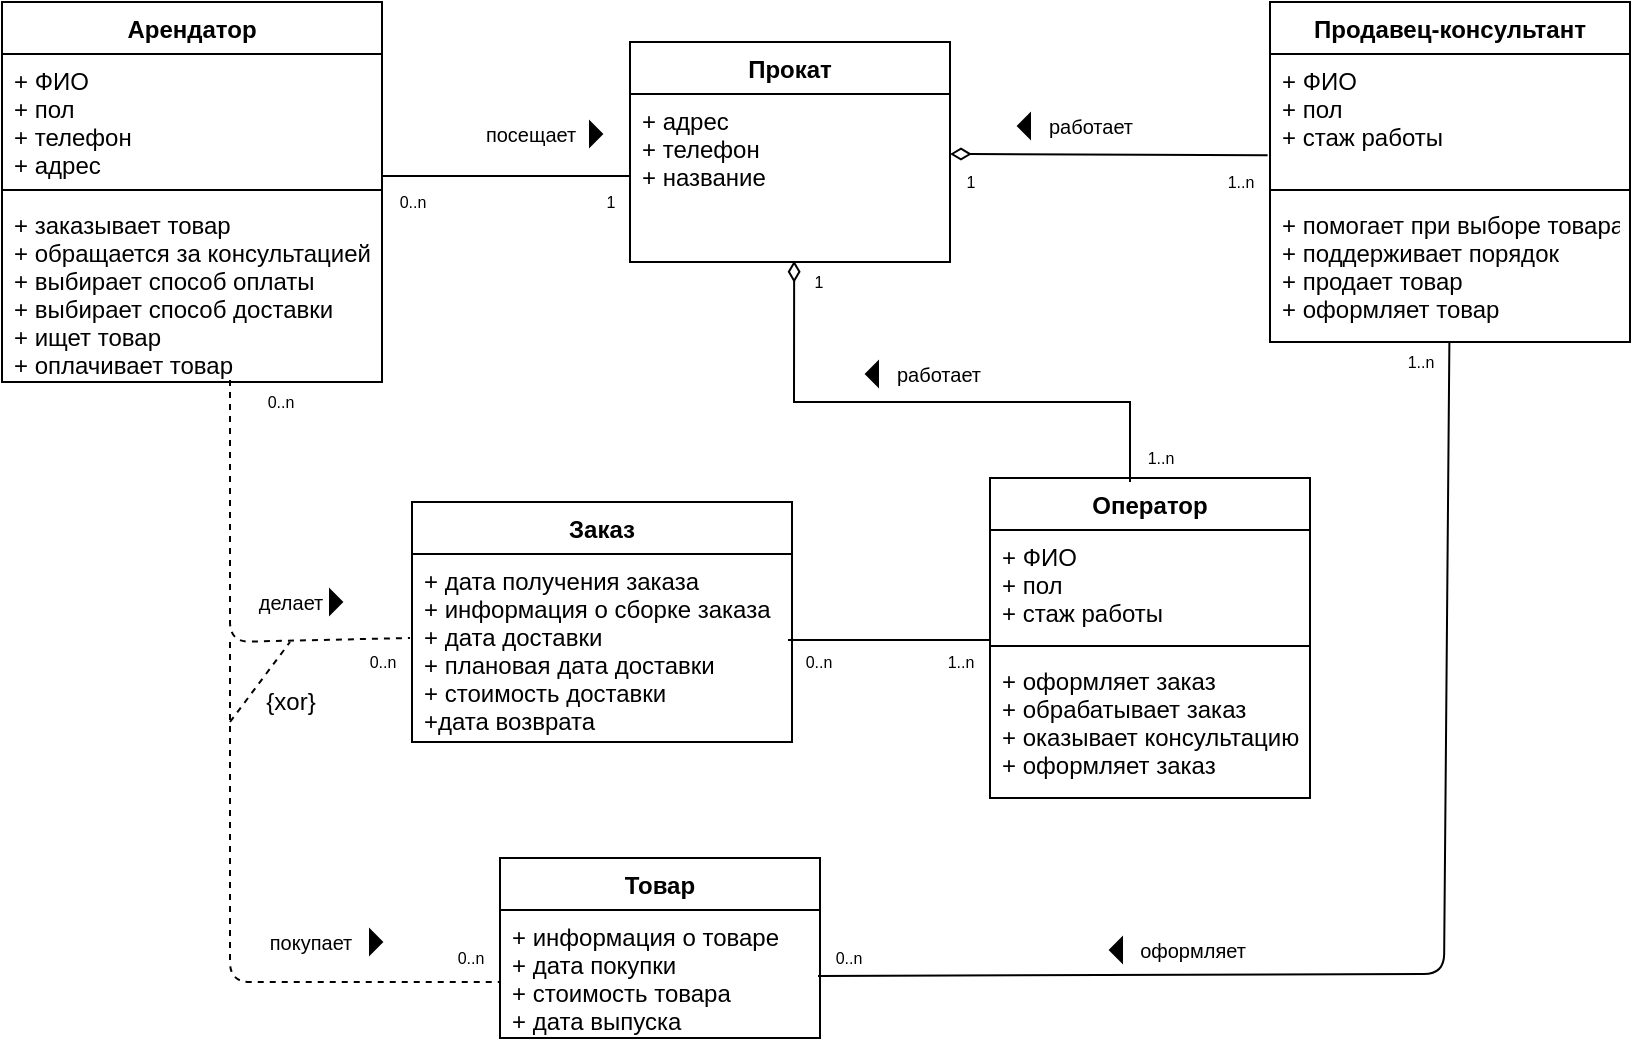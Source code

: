 <mxfile version="14.7.3" type="device"><diagram id="e0xcCmvYDdd5LekHM-2G" name="Page-1"><mxGraphModel dx="942" dy="558" grid="1" gridSize="10" guides="1" tooltips="1" connect="1" arrows="1" fold="1" page="1" pageScale="1" pageWidth="827" pageHeight="1169" math="0" shadow="0"><root><mxCell id="0"/><mxCell id="1" parent="0"/><mxCell id="TtjdpK1Vxb9fdw-xlZe1-1" value="Арендатор" style="swimlane;fontStyle=1;align=center;verticalAlign=top;childLayout=stackLayout;horizontal=1;startSize=26;horizontalStack=0;resizeParent=1;resizeParentMax=0;resizeLast=0;collapsible=1;marginBottom=0;" parent="1" vertex="1"><mxGeometry x="6" y="80" width="190" height="190" as="geometry"/></mxCell><mxCell id="TtjdpK1Vxb9fdw-xlZe1-2" value="+ ФИО&#10;+ пол&#10;+ телефон &#10;+ адрес" style="text;strokeColor=none;fillColor=none;align=left;verticalAlign=top;spacingLeft=4;spacingRight=4;overflow=hidden;rotatable=0;points=[[0,0.5],[1,0.5]];portConstraint=eastwest;" parent="TtjdpK1Vxb9fdw-xlZe1-1" vertex="1"><mxGeometry y="26" width="190" height="64" as="geometry"/></mxCell><mxCell id="TtjdpK1Vxb9fdw-xlZe1-3" value="" style="line;strokeWidth=1;fillColor=none;align=left;verticalAlign=middle;spacingTop=-1;spacingLeft=3;spacingRight=3;rotatable=0;labelPosition=right;points=[];portConstraint=eastwest;" parent="TtjdpK1Vxb9fdw-xlZe1-1" vertex="1"><mxGeometry y="90" width="190" height="8" as="geometry"/></mxCell><mxCell id="TtjdpK1Vxb9fdw-xlZe1-4" value="+ заказывает товар&#10;+ обращается за консультацией&#10;+ выбирает способ оплаты&#10;+ выбирает способ доставки&#10;+ ищет товар&#10;+ оплачивает товар" style="text;strokeColor=none;fillColor=none;align=left;verticalAlign=top;spacingLeft=4;spacingRight=4;overflow=hidden;rotatable=0;points=[[0,0.5],[1,0.5]];portConstraint=eastwest;" parent="TtjdpK1Vxb9fdw-xlZe1-1" vertex="1"><mxGeometry y="98" width="190" height="92" as="geometry"/></mxCell><mxCell id="TtjdpK1Vxb9fdw-xlZe1-5" value="Прокат" style="swimlane;fontStyle=1;align=center;verticalAlign=top;childLayout=stackLayout;horizontal=1;startSize=26;horizontalStack=0;resizeParent=1;resizeParentMax=0;resizeLast=0;collapsible=1;marginBottom=0;" parent="1" vertex="1"><mxGeometry x="320" y="100" width="160" height="110" as="geometry"/></mxCell><mxCell id="TtjdpK1Vxb9fdw-xlZe1-6" value="+ адрес&#10;+ телефон&#10;+ название" style="text;strokeColor=none;fillColor=none;align=left;verticalAlign=top;spacingLeft=4;spacingRight=4;overflow=hidden;rotatable=0;points=[[0,0.5],[1,0.5]];portConstraint=eastwest;" parent="TtjdpK1Vxb9fdw-xlZe1-5" vertex="1"><mxGeometry y="26" width="160" height="84" as="geometry"/></mxCell><mxCell id="TtjdpK1Vxb9fdw-xlZe1-11" value="Продавец-консультант" style="swimlane;fontStyle=1;align=center;verticalAlign=top;childLayout=stackLayout;horizontal=1;startSize=26;horizontalStack=0;resizeParent=1;resizeParentMax=0;resizeLast=0;collapsible=1;marginBottom=0;" parent="1" vertex="1"><mxGeometry x="640" y="80" width="180" height="170" as="geometry"/></mxCell><mxCell id="TtjdpK1Vxb9fdw-xlZe1-12" value="+ ФИО&#10;+ пол&#10;+ стаж работы" style="text;strokeColor=none;fillColor=none;align=left;verticalAlign=top;spacingLeft=4;spacingRight=4;overflow=hidden;rotatable=0;points=[[0,0.5],[1,0.5]];portConstraint=eastwest;" parent="TtjdpK1Vxb9fdw-xlZe1-11" vertex="1"><mxGeometry y="26" width="180" height="64" as="geometry"/></mxCell><mxCell id="TtjdpK1Vxb9fdw-xlZe1-13" value="" style="line;strokeWidth=1;fillColor=none;align=left;verticalAlign=middle;spacingTop=-1;spacingLeft=3;spacingRight=3;rotatable=0;labelPosition=right;points=[];portConstraint=eastwest;" parent="TtjdpK1Vxb9fdw-xlZe1-11" vertex="1"><mxGeometry y="90" width="180" height="8" as="geometry"/></mxCell><mxCell id="TtjdpK1Vxb9fdw-xlZe1-14" value="+ помогает при выборе товара&#10;+ поддерживает порядок&#10;+ продает товар&#10;+ оформляет товар" style="text;strokeColor=none;fillColor=none;align=left;verticalAlign=top;spacingLeft=4;spacingRight=4;overflow=hidden;rotatable=0;points=[[0,0.5],[1,0.5]];portConstraint=eastwest;" parent="TtjdpK1Vxb9fdw-xlZe1-11" vertex="1"><mxGeometry y="98" width="180" height="72" as="geometry"/></mxCell><mxCell id="TtjdpK1Vxb9fdw-xlZe1-19" value="" style="triangle;aspect=fixed;fillColor=#000000;fontSize=8;" parent="1" vertex="1"><mxGeometry x="300" y="140" width="6" height="12" as="geometry"/></mxCell><mxCell id="TtjdpK1Vxb9fdw-xlZe1-25" value="&lt;font style=&quot;font-size: 10px&quot;&gt;посещает&lt;/font&gt;" style="text;html=1;align=center;verticalAlign=middle;resizable=0;points=[];autosize=1;strokeColor=none;fontSize=8;" parent="1" vertex="1"><mxGeometry x="240" y="136" width="60" height="20" as="geometry"/></mxCell><mxCell id="TtjdpK1Vxb9fdw-xlZe1-26" value="0..n" style="text;html=1;align=center;verticalAlign=middle;resizable=0;points=[];autosize=1;strokeColor=none;fontSize=8;" parent="1" vertex="1"><mxGeometry x="196" y="170" width="30" height="20" as="geometry"/></mxCell><mxCell id="TtjdpK1Vxb9fdw-xlZe1-27" value="1" style="text;html=1;align=center;verticalAlign=middle;resizable=0;points=[];autosize=1;strokeColor=none;fontSize=8;" parent="1" vertex="1"><mxGeometry x="300" y="170" width="20" height="20" as="geometry"/></mxCell><mxCell id="TtjdpK1Vxb9fdw-xlZe1-28" value="" style="endArrow=none;startArrow=diamondThin;endFill=0;startFill=0;html=1;verticalAlign=bottom;labelBackgroundColor=none;strokeWidth=1;startSize=8;endSize=8;shadow=0;fontSize=8;align=center;rounded=0;entryX=0.96;entryY=-0.17;entryDx=0;entryDy=0;entryPerimeter=0;" parent="1" target="TtjdpK1Vxb9fdw-xlZe1-36" edge="1"><mxGeometry width="160" relative="1" as="geometry"><mxPoint x="480" y="156" as="sourcePoint"/><mxPoint x="610" y="156" as="targetPoint"/></mxGeometry></mxCell><mxCell id="TtjdpK1Vxb9fdw-xlZe1-30" value="" style="triangle;aspect=fixed;fillColor=#000000;fontSize=8;direction=west;" parent="1" vertex="1"><mxGeometry x="514" y="136" width="6" height="12" as="geometry"/></mxCell><mxCell id="TtjdpK1Vxb9fdw-xlZe1-32" value="&lt;font style=&quot;font-size: 10px&quot;&gt;работает&lt;/font&gt;" style="text;html=1;align=center;verticalAlign=middle;resizable=0;points=[];autosize=1;strokeColor=none;fontSize=8;" parent="1" vertex="1"><mxGeometry x="520" y="132" width="60" height="20" as="geometry"/></mxCell><mxCell id="TtjdpK1Vxb9fdw-xlZe1-34" value="1" style="text;html=1;align=center;verticalAlign=middle;resizable=0;points=[];autosize=1;strokeColor=none;fontSize=8;" parent="1" vertex="1"><mxGeometry x="480" y="160" width="20" height="20" as="geometry"/></mxCell><mxCell id="TtjdpK1Vxb9fdw-xlZe1-36" value="1..n" style="text;html=1;align=center;verticalAlign=middle;resizable=0;points=[];autosize=1;strokeColor=none;fontSize=8;" parent="1" vertex="1"><mxGeometry x="610" y="160" width="30" height="20" as="geometry"/></mxCell><mxCell id="TtjdpK1Vxb9fdw-xlZe1-41" value="Заказ" style="swimlane;fontStyle=1;align=center;verticalAlign=top;childLayout=stackLayout;horizontal=1;startSize=26;horizontalStack=0;resizeParent=1;resizeParentMax=0;resizeLast=0;collapsible=1;marginBottom=0;fontSize=12;" parent="1" vertex="1"><mxGeometry x="211" y="330" width="190" height="120" as="geometry"/></mxCell><mxCell id="TtjdpK1Vxb9fdw-xlZe1-42" value="+ дата получения заказа&#10;+ информация о сборке заказа&#10;+ дата доставки&#10;+ плановая дата доставки&#10;+ стоимость доставки&#10;+дата возврата" style="text;strokeColor=none;fillColor=none;align=left;verticalAlign=top;spacingLeft=4;spacingRight=4;overflow=hidden;rotatable=0;points=[[0,0.5],[1,0.5]];portConstraint=eastwest;" parent="TtjdpK1Vxb9fdw-xlZe1-41" vertex="1"><mxGeometry y="26" width="190" height="94" as="geometry"/></mxCell><mxCell id="PLTpWuNPg3qXrqT_sEjc-2" value="" style="endArrow=none;html=1;exitX=0;exitY=0.95;exitDx=0;exitDy=0;exitPerimeter=0;" parent="1" source="PLTpWuNPg3qXrqT_sEjc-26" target="TtjdpK1Vxb9fdw-xlZe1-14" edge="1"><mxGeometry width="50" height="50" relative="1" as="geometry"><mxPoint x="700" y="590" as="sourcePoint"/><mxPoint x="700" y="250" as="targetPoint"/><Array as="points"><mxPoint x="727" y="566"/></Array></mxGeometry></mxCell><mxCell id="PLTpWuNPg3qXrqT_sEjc-3" value="" style="triangle;aspect=fixed;fillColor=#000000;fontSize=8;direction=west;" parent="1" vertex="1"><mxGeometry x="438" y="260" width="6" height="12" as="geometry"/></mxCell><mxCell id="PLTpWuNPg3qXrqT_sEjc-4" value="&lt;font style=&quot;font-size: 10px&quot;&gt;делает&lt;/font&gt;" style="text;html=1;align=center;verticalAlign=middle;resizable=0;points=[];autosize=1;strokeColor=none;fontSize=8;" parent="1" vertex="1"><mxGeometry x="125" y="370" width="50" height="20" as="geometry"/></mxCell><mxCell id="PLTpWuNPg3qXrqT_sEjc-5" value="" style="triangle;aspect=fixed;fillColor=#000000;fontSize=8;direction=west;" parent="1" vertex="1"><mxGeometry x="560" y="548" width="6" height="12" as="geometry"/></mxCell><mxCell id="PLTpWuNPg3qXrqT_sEjc-6" value="&lt;font style=&quot;font-size: 10px&quot;&gt;оформляет&lt;/font&gt;" style="text;html=1;align=center;verticalAlign=middle;resizable=0;points=[];autosize=1;strokeColor=none;fontSize=8;" parent="1" vertex="1"><mxGeometry x="566" y="544" width="70" height="20" as="geometry"/></mxCell><mxCell id="PLTpWuNPg3qXrqT_sEjc-8" value="1..n" style="text;html=1;align=center;verticalAlign=middle;resizable=0;points=[];autosize=1;strokeColor=none;fontSize=8;" parent="1" vertex="1"><mxGeometry x="700" y="250" width="30" height="20" as="geometry"/></mxCell><mxCell id="PLTpWuNPg3qXrqT_sEjc-9" value="0..n" style="text;html=1;align=center;verticalAlign=middle;resizable=0;points=[];autosize=1;strokeColor=none;fontSize=8;" parent="1" vertex="1"><mxGeometry x="130" y="270" width="30" height="20" as="geometry"/></mxCell><mxCell id="PLTpWuNPg3qXrqT_sEjc-10" value="0..n" style="text;html=1;align=center;verticalAlign=middle;resizable=0;points=[];autosize=1;strokeColor=none;fontSize=8;" parent="1" vertex="1"><mxGeometry x="181" y="400" width="30" height="20" as="geometry"/></mxCell><mxCell id="PLTpWuNPg3qXrqT_sEjc-11" value="0..n" style="text;html=1;align=center;verticalAlign=middle;resizable=0;points=[];autosize=1;strokeColor=none;fontSize=8;" parent="1" vertex="1"><mxGeometry x="399" y="400" width="30" height="20" as="geometry"/></mxCell><mxCell id="PLTpWuNPg3qXrqT_sEjc-14" value="" style="endArrow=none;dashed=1;html=1;" parent="1" edge="1"><mxGeometry width="50" height="50" relative="1" as="geometry"><mxPoint x="120" y="269" as="sourcePoint"/><mxPoint x="210" y="398" as="targetPoint"/><Array as="points"><mxPoint x="120" y="400"/></Array></mxGeometry></mxCell><mxCell id="PLTpWuNPg3qXrqT_sEjc-15" value="Товар" style="swimlane;fontStyle=1;align=center;verticalAlign=top;childLayout=stackLayout;horizontal=1;startSize=26;horizontalStack=0;resizeParent=1;resizeParentMax=0;resizeLast=0;collapsible=1;marginBottom=0;" parent="1" vertex="1"><mxGeometry x="255" y="508" width="160" height="90" as="geometry"/></mxCell><mxCell id="PLTpWuNPg3qXrqT_sEjc-16" value="+ информация о товаре&#10;+ дата покупки&#10;+ стоимость товара&#10;+ дата выпуска" style="text;strokeColor=none;fillColor=none;align=left;verticalAlign=top;spacingLeft=4;spacingRight=4;overflow=hidden;rotatable=0;points=[[0,0.5],[1,0.5]];portConstraint=eastwest;" parent="PLTpWuNPg3qXrqT_sEjc-15" vertex="1"><mxGeometry y="26" width="160" height="64" as="geometry"/></mxCell><mxCell id="PLTpWuNPg3qXrqT_sEjc-19" value="" style="endArrow=none;dashed=1;html=1;endSize=0;" parent="1" edge="1"><mxGeometry width="50" height="50" relative="1" as="geometry"><mxPoint x="120" y="400" as="sourcePoint"/><mxPoint x="255" y="570" as="targetPoint"/><Array as="points"><mxPoint x="120" y="570"/></Array></mxGeometry></mxCell><mxCell id="PLTpWuNPg3qXrqT_sEjc-20" value="" style="endArrow=none;dashed=1;html=1;" parent="1" edge="1"><mxGeometry width="50" height="50" relative="1" as="geometry"><mxPoint x="120" y="440" as="sourcePoint"/><mxPoint x="150" y="400" as="targetPoint"/></mxGeometry></mxCell><mxCell id="PLTpWuNPg3qXrqT_sEjc-21" value="{xor}" style="text;html=1;align=center;verticalAlign=middle;resizable=0;points=[];autosize=1;strokeColor=none;" parent="1" vertex="1"><mxGeometry x="130" y="420" width="40" height="20" as="geometry"/></mxCell><mxCell id="PLTpWuNPg3qXrqT_sEjc-22" value="" style="triangle;aspect=fixed;fillColor=#000000;fontSize=8;" parent="1" vertex="1"><mxGeometry x="190" y="544" width="6" height="12" as="geometry"/></mxCell><mxCell id="PLTpWuNPg3qXrqT_sEjc-23" value="&lt;font style=&quot;font-size: 10px&quot;&gt;покупает&lt;/font&gt;" style="text;html=1;align=center;verticalAlign=middle;resizable=0;points=[];autosize=1;strokeColor=none;fontSize=8;" parent="1" vertex="1"><mxGeometry x="130" y="540" width="60" height="20" as="geometry"/></mxCell><mxCell id="PLTpWuNPg3qXrqT_sEjc-24" value="0..n" style="text;html=1;align=center;verticalAlign=middle;resizable=0;points=[];autosize=1;strokeColor=none;fontSize=8;" parent="1" vertex="1"><mxGeometry x="225" y="548" width="30" height="20" as="geometry"/></mxCell><mxCell id="PLTpWuNPg3qXrqT_sEjc-26" value="0..n" style="text;html=1;align=center;verticalAlign=middle;resizable=0;points=[];autosize=1;strokeColor=none;fontSize=8;" parent="1" vertex="1"><mxGeometry x="414" y="548" width="30" height="20" as="geometry"/></mxCell><mxCell id="nrKsuJoveC5pMPnF76qd-7" value="Оператор" style="swimlane;fontStyle=1;align=center;verticalAlign=top;childLayout=stackLayout;horizontal=1;startSize=26;horizontalStack=0;resizeParent=1;resizeParentMax=0;resizeLast=0;collapsible=1;marginBottom=0;" parent="1" vertex="1"><mxGeometry x="500" y="318" width="160" height="160" as="geometry"/></mxCell><mxCell id="nrKsuJoveC5pMPnF76qd-8" value="+ ФИО &#10;+ пол &#10;+ стаж работы &#10;&#10;" style="text;strokeColor=none;fillColor=none;align=left;verticalAlign=top;spacingLeft=4;spacingRight=4;overflow=hidden;rotatable=0;points=[[0,0.5],[1,0.5]];portConstraint=eastwest;" parent="nrKsuJoveC5pMPnF76qd-7" vertex="1"><mxGeometry y="26" width="160" height="54" as="geometry"/></mxCell><mxCell id="nrKsuJoveC5pMPnF76qd-9" value="" style="line;strokeWidth=1;fillColor=none;align=left;verticalAlign=middle;spacingTop=-1;spacingLeft=3;spacingRight=3;rotatable=0;labelPosition=right;points=[];portConstraint=eastwest;" parent="nrKsuJoveC5pMPnF76qd-7" vertex="1"><mxGeometry y="80" width="160" height="8" as="geometry"/></mxCell><mxCell id="nrKsuJoveC5pMPnF76qd-10" value="+ оформляет заказ &#10;+ обрабатывает заказ &#10;+ оказывает консультацию &#10;+ оформляет заказ" style="text;strokeColor=none;fillColor=none;align=left;verticalAlign=top;spacingLeft=4;spacingRight=4;overflow=hidden;rotatable=0;points=[[0,0.5],[1,0.5]];portConstraint=eastwest;" parent="nrKsuJoveC5pMPnF76qd-7" vertex="1"><mxGeometry y="88" width="160" height="72" as="geometry"/></mxCell><mxCell id="nrKsuJoveC5pMPnF76qd-11" value="" style="endArrow=none;html=1;exitX=1.002;exitY=0.953;exitDx=0;exitDy=0;exitPerimeter=0;" parent="1" source="TtjdpK1Vxb9fdw-xlZe1-2" edge="1"><mxGeometry width="50" height="50" relative="1" as="geometry"><mxPoint x="240" y="210" as="sourcePoint"/><mxPoint x="320" y="167" as="targetPoint"/></mxGeometry></mxCell><mxCell id="nrKsuJoveC5pMPnF76qd-12" value="" style="endArrow=none;html=1;" parent="1" edge="1"><mxGeometry width="50" height="50" relative="1" as="geometry"><mxPoint x="399" y="399" as="sourcePoint"/><mxPoint x="500" y="399" as="targetPoint"/></mxGeometry></mxCell><mxCell id="nrKsuJoveC5pMPnF76qd-13" value="1..n" style="text;html=1;align=center;verticalAlign=middle;resizable=0;points=[];autosize=1;strokeColor=none;fontSize=8;" parent="1" vertex="1"><mxGeometry x="470" y="400" width="30" height="20" as="geometry"/></mxCell><mxCell id="nrKsuJoveC5pMPnF76qd-14" value="" style="endArrow=none;startArrow=diamondThin;endFill=0;startFill=0;html=1;verticalAlign=bottom;labelBackgroundColor=none;strokeWidth=1;startSize=8;endSize=8;shadow=0;fontSize=8;align=center;rounded=0;exitX=0.513;exitY=0.993;exitDx=0;exitDy=0;exitPerimeter=0;" parent="1" source="TtjdpK1Vxb9fdw-xlZe1-6" edge="1"><mxGeometry width="160" relative="1" as="geometry"><mxPoint x="410.6" y="270" as="sourcePoint"/><mxPoint x="570" y="320" as="targetPoint"/><Array as="points"><mxPoint x="402" y="280"/><mxPoint x="570" y="280"/></Array></mxGeometry></mxCell><mxCell id="nrKsuJoveC5pMPnF76qd-15" value="&lt;font style=&quot;font-size: 10px&quot;&gt;&lt;font style=&quot;vertical-align: inherit&quot;&gt;&lt;font style=&quot;vertical-align: inherit&quot;&gt;работает&lt;/font&gt;&lt;/font&gt;&lt;/font&gt;" style="text;html=1;align=center;verticalAlign=middle;resizable=0;points=[];autosize=1;strokeColor=none;fontSize=8;" parent="1" vertex="1"><mxGeometry x="444" y="256" width="60" height="20" as="geometry"/></mxCell><mxCell id="nrKsuJoveC5pMPnF76qd-16" value="1" style="text;html=1;align=center;verticalAlign=middle;resizable=0;points=[];autosize=1;strokeColor=none;fontSize=8;" parent="1" vertex="1"><mxGeometry x="404" y="210" width="20" height="20" as="geometry"/></mxCell><mxCell id="nrKsuJoveC5pMPnF76qd-17" value="1..n" style="text;html=1;align=center;verticalAlign=middle;resizable=0;points=[];autosize=1;strokeColor=none;fontSize=8;" parent="1" vertex="1"><mxGeometry x="570" y="298" width="30" height="20" as="geometry"/></mxCell><mxCell id="-7OwyvMqQKjzLkI9JtXx-1" value="" style="triangle;aspect=fixed;fillColor=#000000;fontSize=8;" parent="1" vertex="1"><mxGeometry x="170" y="374" width="6" height="12" as="geometry"/></mxCell></root></mxGraphModel></diagram></mxfile>
